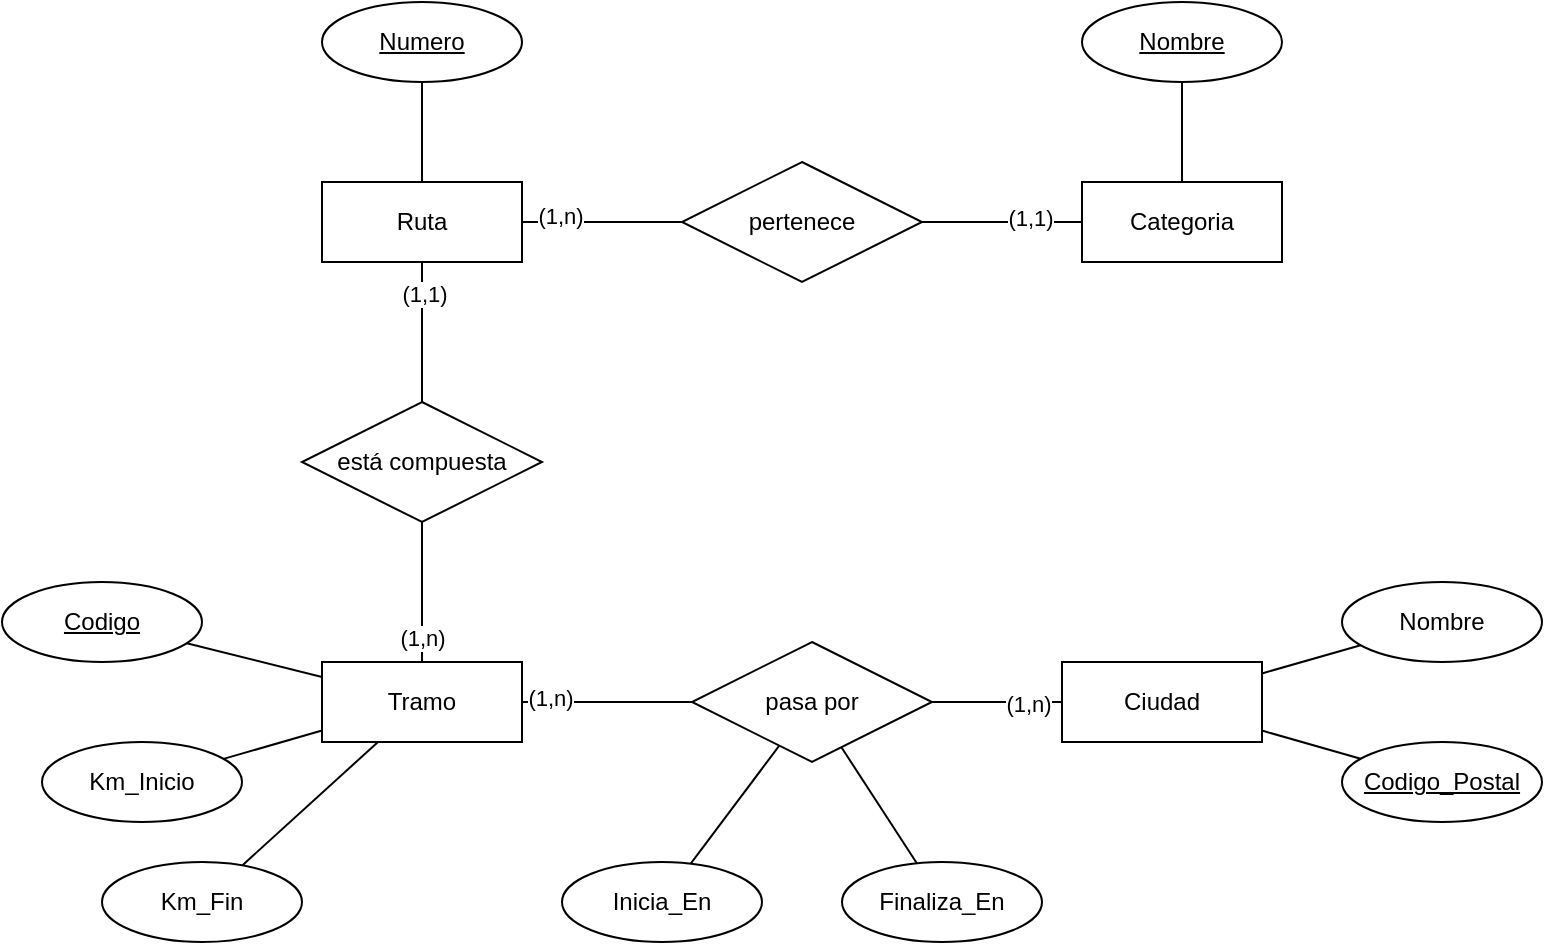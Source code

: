 <mxfile version="14.1.9" type="google" pages="4"><diagram id="KRh9ix2oE-brR3aQapt_" name="desafio1_rutas"><mxGraphModel dx="861" dy="363" grid="1" gridSize="10" guides="1" tooltips="1" connect="1" arrows="1" fold="1" page="1" pageScale="1" pageWidth="850" pageHeight="1100" math="0" shadow="0"><root><mxCell id="mIOTQyKkxy1SKR7YY1CX-0"/><mxCell id="mIOTQyKkxy1SKR7YY1CX-1" parent="mIOTQyKkxy1SKR7YY1CX-0"/><mxCell id="bLQ2KiCN85HQ4riom1eZ-0" value="Ruta" style="whiteSpace=wrap;html=1;align=center;" parent="mIOTQyKkxy1SKR7YY1CX-1" vertex="1"><mxGeometry x="200" y="130" width="100" height="40" as="geometry"/></mxCell><mxCell id="bLQ2KiCN85HQ4riom1eZ-1" value="Tramo" style="whiteSpace=wrap;html=1;align=center;" parent="mIOTQyKkxy1SKR7YY1CX-1" vertex="1"><mxGeometry x="200" y="370" width="100" height="40" as="geometry"/></mxCell><mxCell id="bLQ2KiCN85HQ4riom1eZ-2" value="Ciudad" style="whiteSpace=wrap;html=1;align=center;" parent="mIOTQyKkxy1SKR7YY1CX-1" vertex="1"><mxGeometry x="570" y="370" width="100" height="40" as="geometry"/></mxCell><mxCell id="bLQ2KiCN85HQ4riom1eZ-3" value="Categoria" style="whiteSpace=wrap;html=1;align=center;" parent="mIOTQyKkxy1SKR7YY1CX-1" vertex="1"><mxGeometry x="580" y="130" width="100" height="40" as="geometry"/></mxCell><mxCell id="bLQ2KiCN85HQ4riom1eZ-4" value="pertenece" style="shape=rhombus;perimeter=rhombusPerimeter;whiteSpace=wrap;html=1;align=center;" parent="mIOTQyKkxy1SKR7YY1CX-1" vertex="1"><mxGeometry x="380" y="120" width="120" height="60" as="geometry"/></mxCell><mxCell id="hOMYL2R_3XkFoevl2Ef6-0" value="" style="edgeStyle=none;rounded=0;orthogonalLoop=1;jettySize=auto;html=1;endArrow=none;endFill=0;" parent="mIOTQyKkxy1SKR7YY1CX-1" source="bLQ2KiCN85HQ4riom1eZ-5" target="bLQ2KiCN85HQ4riom1eZ-1" edge="1"><mxGeometry relative="1" as="geometry"/></mxCell><mxCell id="bLQ2KiCN85HQ4riom1eZ-5" value="pasa por" style="shape=rhombus;perimeter=rhombusPerimeter;whiteSpace=wrap;html=1;align=center;" parent="mIOTQyKkxy1SKR7YY1CX-1" vertex="1"><mxGeometry x="385" y="360" width="120" height="60" as="geometry"/></mxCell><mxCell id="bLQ2KiCN85HQ4riom1eZ-6" value="está compuesta" style="shape=rhombus;perimeter=rhombusPerimeter;whiteSpace=wrap;html=1;align=center;" parent="mIOTQyKkxy1SKR7YY1CX-1" vertex="1"><mxGeometry x="190" y="240" width="120" height="60" as="geometry"/></mxCell><mxCell id="bLQ2KiCN85HQ4riom1eZ-7" value="" style="endArrow=none;html=1;rounded=0;" parent="mIOTQyKkxy1SKR7YY1CX-1" source="bLQ2KiCN85HQ4riom1eZ-0" target="bLQ2KiCN85HQ4riom1eZ-4" edge="1"><mxGeometry relative="1" as="geometry"><mxPoint x="300" y="150" as="sourcePoint"/><mxPoint x="540" y="270" as="targetPoint"/></mxGeometry></mxCell><mxCell id="bLQ2KiCN85HQ4riom1eZ-8" value="(1,n)" style="edgeLabel;html=1;align=center;verticalAlign=middle;resizable=0;points=[];" parent="bLQ2KiCN85HQ4riom1eZ-7" vertex="1" connectable="0"><mxGeometry x="-0.543" y="3" relative="1" as="geometry"><mxPoint as="offset"/></mxGeometry></mxCell><mxCell id="bLQ2KiCN85HQ4riom1eZ-9" value="" style="endArrow=none;html=1;rounded=0;" parent="mIOTQyKkxy1SKR7YY1CX-1" source="bLQ2KiCN85HQ4riom1eZ-4" target="bLQ2KiCN85HQ4riom1eZ-3" edge="1"><mxGeometry relative="1" as="geometry"><mxPoint x="380" y="270" as="sourcePoint"/><mxPoint x="540" y="270" as="targetPoint"/></mxGeometry></mxCell><mxCell id="bLQ2KiCN85HQ4riom1eZ-10" value="(1,1)" style="edgeLabel;html=1;align=center;verticalAlign=middle;resizable=0;points=[];" parent="bLQ2KiCN85HQ4riom1eZ-9" vertex="1" connectable="0"><mxGeometry x="0.35" y="2" relative="1" as="geometry"><mxPoint as="offset"/></mxGeometry></mxCell><mxCell id="bLQ2KiCN85HQ4riom1eZ-11" value="" style="endArrow=none;html=1;rounded=0;" parent="mIOTQyKkxy1SKR7YY1CX-1" source="bLQ2KiCN85HQ4riom1eZ-6" target="bLQ2KiCN85HQ4riom1eZ-1" edge="1"><mxGeometry relative="1" as="geometry"><mxPoint x="250" y="260" as="sourcePoint"/><mxPoint x="380" y="390" as="targetPoint"/></mxGeometry></mxCell><mxCell id="bLQ2KiCN85HQ4riom1eZ-12" value="(1,n)" style="edgeLabel;html=1;align=center;verticalAlign=middle;resizable=0;points=[];" parent="bLQ2KiCN85HQ4riom1eZ-11" vertex="1" connectable="0"><mxGeometry x="0.658" relative="1" as="geometry"><mxPoint as="offset"/></mxGeometry></mxCell><mxCell id="bLQ2KiCN85HQ4riom1eZ-13" value="" style="endArrow=none;html=1;rounded=0;" parent="mIOTQyKkxy1SKR7YY1CX-1" source="bLQ2KiCN85HQ4riom1eZ-5" target="bLQ2KiCN85HQ4riom1eZ-2" edge="1"><mxGeometry relative="1" as="geometry"><mxPoint x="490" y="310" as="sourcePoint"/><mxPoint x="650" y="310" as="targetPoint"/></mxGeometry></mxCell><mxCell id="bLQ2KiCN85HQ4riom1eZ-14" value="(1,n)" style="edgeLabel;html=1;align=center;verticalAlign=middle;resizable=0;points=[];" parent="bLQ2KiCN85HQ4riom1eZ-13" vertex="1" connectable="0"><mxGeometry x="0.464" y="-1" relative="1" as="geometry"><mxPoint as="offset"/></mxGeometry></mxCell><mxCell id="bLQ2KiCN85HQ4riom1eZ-15" value="" style="endArrow=none;html=1;rounded=0;" parent="mIOTQyKkxy1SKR7YY1CX-1" source="bLQ2KiCN85HQ4riom1eZ-1" target="bLQ2KiCN85HQ4riom1eZ-5" edge="1"><mxGeometry relative="1" as="geometry"><mxPoint x="380" y="190" as="sourcePoint"/><mxPoint x="540" y="190" as="targetPoint"/></mxGeometry></mxCell><mxCell id="bLQ2KiCN85HQ4riom1eZ-16" value="(1,n)" style="edgeLabel;html=1;align=center;verticalAlign=middle;resizable=0;points=[];" parent="bLQ2KiCN85HQ4riom1eZ-15" vertex="1" connectable="0"><mxGeometry x="-0.67" y="2" relative="1" as="geometry"><mxPoint as="offset"/></mxGeometry></mxCell><mxCell id="bLQ2KiCN85HQ4riom1eZ-17" value="" style="endArrow=none;html=1;rounded=0;" parent="mIOTQyKkxy1SKR7YY1CX-1" source="bLQ2KiCN85HQ4riom1eZ-0" target="bLQ2KiCN85HQ4riom1eZ-6" edge="1"><mxGeometry relative="1" as="geometry"><mxPoint x="380" y="270" as="sourcePoint"/><mxPoint x="250" y="270" as="targetPoint"/></mxGeometry></mxCell><mxCell id="bLQ2KiCN85HQ4riom1eZ-18" value="(1,1)" style="edgeLabel;html=1;align=center;verticalAlign=middle;resizable=0;points=[];" parent="bLQ2KiCN85HQ4riom1eZ-17" vertex="1" connectable="0"><mxGeometry x="-0.536" y="1" relative="1" as="geometry"><mxPoint as="offset"/></mxGeometry></mxCell><mxCell id="bLQ2KiCN85HQ4riom1eZ-19" value="Numero" style="ellipse;whiteSpace=wrap;html=1;align=center;fontStyle=4" parent="mIOTQyKkxy1SKR7YY1CX-1" vertex="1"><mxGeometry x="200" y="40" width="100" height="40" as="geometry"/></mxCell><mxCell id="bLQ2KiCN85HQ4riom1eZ-20" value="Nombre" style="ellipse;whiteSpace=wrap;html=1;align=center;fontStyle=4" parent="mIOTQyKkxy1SKR7YY1CX-1" vertex="1"><mxGeometry x="580" y="40" width="100" height="40" as="geometry"/></mxCell><mxCell id="bLQ2KiCN85HQ4riom1eZ-21" value="" style="endArrow=none;html=1;rounded=0;" parent="mIOTQyKkxy1SKR7YY1CX-1" source="bLQ2KiCN85HQ4riom1eZ-2" target="bLQ2KiCN85HQ4riom1eZ-22" edge="1"><mxGeometry relative="1" as="geometry"><mxPoint x="380" y="190" as="sourcePoint"/><mxPoint x="540" y="190" as="targetPoint"/></mxGeometry></mxCell><mxCell id="bLQ2KiCN85HQ4riom1eZ-22" value="Nombre" style="ellipse;whiteSpace=wrap;html=1;align=center;" parent="mIOTQyKkxy1SKR7YY1CX-1" vertex="1"><mxGeometry x="710" y="330" width="100" height="40" as="geometry"/></mxCell><mxCell id="bLQ2KiCN85HQ4riom1eZ-23" value="Codigo_Postal" style="ellipse;whiteSpace=wrap;html=1;align=center;fontStyle=4" parent="mIOTQyKkxy1SKR7YY1CX-1" vertex="1"><mxGeometry x="710" y="410" width="100" height="40" as="geometry"/></mxCell><mxCell id="bLQ2KiCN85HQ4riom1eZ-24" value="Km_Fin" style="ellipse;whiteSpace=wrap;html=1;align=center;" parent="mIOTQyKkxy1SKR7YY1CX-1" vertex="1"><mxGeometry x="90" y="470" width="100" height="40" as="geometry"/></mxCell><mxCell id="bLQ2KiCN85HQ4riom1eZ-25" value="Inicia_En" style="ellipse;whiteSpace=wrap;html=1;align=center;" parent="mIOTQyKkxy1SKR7YY1CX-1" vertex="1"><mxGeometry x="320" y="470" width="100" height="40" as="geometry"/></mxCell><mxCell id="bLQ2KiCN85HQ4riom1eZ-26" value="Finaliza_En" style="ellipse;whiteSpace=wrap;html=1;align=center;" parent="mIOTQyKkxy1SKR7YY1CX-1" vertex="1"><mxGeometry x="460" y="470" width="100" height="40" as="geometry"/></mxCell><mxCell id="bLQ2KiCN85HQ4riom1eZ-27" value="" style="endArrow=none;html=1;rounded=0;" parent="mIOTQyKkxy1SKR7YY1CX-1" source="bLQ2KiCN85HQ4riom1eZ-2" target="bLQ2KiCN85HQ4riom1eZ-23" edge="1"><mxGeometry relative="1" as="geometry"><mxPoint x="380" y="270" as="sourcePoint"/><mxPoint x="540" y="270" as="targetPoint"/></mxGeometry></mxCell><mxCell id="bLQ2KiCN85HQ4riom1eZ-28" value="Km_Inicio" style="ellipse;whiteSpace=wrap;html=1;align=center;" parent="mIOTQyKkxy1SKR7YY1CX-1" vertex="1"><mxGeometry x="60" y="410" width="100" height="40" as="geometry"/></mxCell><mxCell id="bLQ2KiCN85HQ4riom1eZ-29" value="Codigo" style="ellipse;whiteSpace=wrap;html=1;align=center;fontStyle=4;" parent="mIOTQyKkxy1SKR7YY1CX-1" vertex="1"><mxGeometry x="40" y="330" width="100" height="40" as="geometry"/></mxCell><mxCell id="bLQ2KiCN85HQ4riom1eZ-30" value="" style="endArrow=none;html=1;rounded=0;" parent="mIOTQyKkxy1SKR7YY1CX-1" source="bLQ2KiCN85HQ4riom1eZ-20" target="bLQ2KiCN85HQ4riom1eZ-3" edge="1"><mxGeometry relative="1" as="geometry"><mxPoint x="430" y="240" as="sourcePoint"/><mxPoint x="590" y="240" as="targetPoint"/></mxGeometry></mxCell><mxCell id="bLQ2KiCN85HQ4riom1eZ-31" value="" style="endArrow=none;html=1;rounded=0;" parent="mIOTQyKkxy1SKR7YY1CX-1" source="bLQ2KiCN85HQ4riom1eZ-29" target="bLQ2KiCN85HQ4riom1eZ-1" edge="1"><mxGeometry relative="1" as="geometry"><mxPoint x="160" y="360" as="sourcePoint"/><mxPoint x="320" y="360" as="targetPoint"/></mxGeometry></mxCell><mxCell id="bLQ2KiCN85HQ4riom1eZ-32" value="" style="endArrow=none;html=1;rounded=0;" parent="mIOTQyKkxy1SKR7YY1CX-1" source="bLQ2KiCN85HQ4riom1eZ-5" target="bLQ2KiCN85HQ4riom1eZ-26" edge="1"><mxGeometry relative="1" as="geometry"><mxPoint x="450" y="200" as="sourcePoint"/><mxPoint x="610" y="200" as="targetPoint"/></mxGeometry></mxCell><mxCell id="bLQ2KiCN85HQ4riom1eZ-33" value="" style="endArrow=none;html=1;rounded=0;" parent="mIOTQyKkxy1SKR7YY1CX-1" source="bLQ2KiCN85HQ4riom1eZ-25" target="bLQ2KiCN85HQ4riom1eZ-5" edge="1"><mxGeometry relative="1" as="geometry"><mxPoint x="400" y="230" as="sourcePoint"/><mxPoint x="420" y="400" as="targetPoint"/></mxGeometry></mxCell><mxCell id="bLQ2KiCN85HQ4riom1eZ-34" value="" style="endArrow=none;html=1;rounded=0;" parent="mIOTQyKkxy1SKR7YY1CX-1" source="bLQ2KiCN85HQ4riom1eZ-28" target="bLQ2KiCN85HQ4riom1eZ-1" edge="1"><mxGeometry relative="1" as="geometry"><mxPoint x="310" y="280" as="sourcePoint"/><mxPoint x="210" y="410" as="targetPoint"/></mxGeometry></mxCell><mxCell id="bLQ2KiCN85HQ4riom1eZ-35" value="" style="endArrow=none;html=1;rounded=0;" parent="mIOTQyKkxy1SKR7YY1CX-1" source="bLQ2KiCN85HQ4riom1eZ-24" target="bLQ2KiCN85HQ4riom1eZ-1" edge="1"><mxGeometry relative="1" as="geometry"><mxPoint x="380" y="250" as="sourcePoint"/><mxPoint x="540" y="250" as="targetPoint"/></mxGeometry></mxCell><mxCell id="bLQ2KiCN85HQ4riom1eZ-36" value="" style="endArrow=none;html=1;rounded=0;" parent="mIOTQyKkxy1SKR7YY1CX-1" source="bLQ2KiCN85HQ4riom1eZ-19" target="bLQ2KiCN85HQ4riom1eZ-0" edge="1"><mxGeometry relative="1" as="geometry"><mxPoint x="260" y="50" as="sourcePoint"/><mxPoint x="560" y="350" as="targetPoint"/></mxGeometry></mxCell></root></mxGraphModel></diagram><diagram id="gffYi56czCcbe6upoLqR" name="desafio2_onu"><mxGraphModel dx="1013" dy="427" grid="1" gridSize="10" guides="1" tooltips="1" connect="1" arrows="1" fold="1" page="0" pageScale="1" pageWidth="850" pageHeight="1100" math="0" shadow="0"><root><mxCell id="9OLWupdhqQjf_XtDYZwt-0"/><mxCell id="9OLWupdhqQjf_XtDYZwt-1" parent="9OLWupdhqQjf_XtDYZwt-0"/><mxCell id="9OLWupdhqQjf_XtDYZwt-2" style="rounded=0;orthogonalLoop=1;jettySize=auto;html=1;endArrow=none;endFill=0;" parent="9OLWupdhqQjf_XtDYZwt-1" source="9OLWupdhqQjf_XtDYZwt-4" target="9OLWupdhqQjf_XtDYZwt-11" edge="1"><mxGeometry relative="1" as="geometry"/></mxCell><mxCell id="9OLWupdhqQjf_XtDYZwt-3" value="(1,n)" style="edgeLabel;html=1;align=center;verticalAlign=middle;resizable=0;points=[];" parent="9OLWupdhqQjf_XtDYZwt-2" vertex="1" connectable="0"><mxGeometry x="-0.477" y="1" relative="1" as="geometry"><mxPoint y="-1" as="offset"/></mxGeometry></mxCell><mxCell id="9OLWupdhqQjf_XtDYZwt-4" value="Pais" style="whiteSpace=wrap;html=1;align=center;" parent="9OLWupdhqQjf_XtDYZwt-1" vertex="1"><mxGeometry x="230" y="450" width="100" height="40" as="geometry"/></mxCell><mxCell id="9OLWupdhqQjf_XtDYZwt-5" style="edgeStyle=none;rounded=0;orthogonalLoop=1;jettySize=auto;html=1;endArrow=none;endFill=0;" parent="9OLWupdhqQjf_XtDYZwt-1" source="9OLWupdhqQjf_XtDYZwt-7" target="9OLWupdhqQjf_XtDYZwt-14" edge="1"><mxGeometry relative="1" as="geometry"/></mxCell><mxCell id="9OLWupdhqQjf_XtDYZwt-6" value="(1,1)" style="edgeLabel;html=1;align=center;verticalAlign=middle;resizable=0;points=[];" parent="9OLWupdhqQjf_XtDYZwt-5" vertex="1" connectable="0"><mxGeometry x="-0.802" y="-1" relative="1" as="geometry"><mxPoint y="-1" as="offset"/></mxGeometry></mxCell><mxCell id="9OLWupdhqQjf_XtDYZwt-7" value="Equipo" style="whiteSpace=wrap;html=1;align=center;" parent="9OLWupdhqQjf_XtDYZwt-1" vertex="1"><mxGeometry x="590" y="450" width="100" height="40" as="geometry"/></mxCell><mxCell id="9OLWupdhqQjf_XtDYZwt-8" value="Problema" style="whiteSpace=wrap;html=1;align=center;" parent="9OLWupdhqQjf_XtDYZwt-1" vertex="1"><mxGeometry x="420" y="230" width="100" height="40" as="geometry"/></mxCell><mxCell id="9OLWupdhqQjf_XtDYZwt-9" style="edgeStyle=none;rounded=0;orthogonalLoop=1;jettySize=auto;html=1;endArrow=none;endFill=0;" parent="9OLWupdhqQjf_XtDYZwt-1" source="9OLWupdhqQjf_XtDYZwt-11" target="9OLWupdhqQjf_XtDYZwt-8" edge="1"><mxGeometry relative="1" as="geometry"/></mxCell><mxCell id="9OLWupdhqQjf_XtDYZwt-10" value="(1,n)" style="edgeLabel;html=1;align=center;verticalAlign=middle;resizable=0;points=[];" parent="9OLWupdhqQjf_XtDYZwt-9" vertex="1" connectable="0"><mxGeometry x="0.748" y="-1" relative="1" as="geometry"><mxPoint as="offset"/></mxGeometry></mxCell><mxCell id="9OLWupdhqQjf_XtDYZwt-11" value="Identificado" style="shape=rhombus;perimeter=rhombusPerimeter;whiteSpace=wrap;html=1;align=center;" parent="9OLWupdhqQjf_XtDYZwt-1" vertex="1"><mxGeometry x="320" y="330" width="120" height="60" as="geometry"/></mxCell><mxCell id="9OLWupdhqQjf_XtDYZwt-12" style="edgeStyle=none;rounded=0;orthogonalLoop=1;jettySize=auto;html=1;endArrow=none;endFill=0;" parent="9OLWupdhqQjf_XtDYZwt-1" source="9OLWupdhqQjf_XtDYZwt-14" target="9OLWupdhqQjf_XtDYZwt-8" edge="1"><mxGeometry relative="1" as="geometry"><mxPoint x="450" y="450.0" as="targetPoint"/></mxGeometry></mxCell><mxCell id="9OLWupdhqQjf_XtDYZwt-13" value="(1,n)" style="edgeLabel;html=1;align=center;verticalAlign=middle;resizable=0;points=[];" parent="9OLWupdhqQjf_XtDYZwt-12" vertex="1" connectable="0"><mxGeometry x="0.53" y="3" relative="1" as="geometry"><mxPoint as="offset"/></mxGeometry></mxCell><mxCell id="9OLWupdhqQjf_XtDYZwt-14" value="Investigado" style="shape=rhombus;perimeter=rhombusPerimeter;whiteSpace=wrap;html=1;align=center;" parent="9OLWupdhqQjf_XtDYZwt-1" vertex="1"><mxGeometry x="510" y="330" width="120" height="60" as="geometry"/></mxCell><mxCell id="9OLWupdhqQjf_XtDYZwt-20" style="edgeStyle=none;rounded=0;orthogonalLoop=1;jettySize=auto;html=1;endArrow=none;endFill=0;" parent="9OLWupdhqQjf_XtDYZwt-1" source="9OLWupdhqQjf_XtDYZwt-21" target="9OLWupdhqQjf_XtDYZwt-8" edge="1"><mxGeometry relative="1" as="geometry"/></mxCell><mxCell id="9OLWupdhqQjf_XtDYZwt-21" value="Nombre" style="ellipse;whiteSpace=wrap;html=1;align=center;" parent="9OLWupdhqQjf_XtDYZwt-1" vertex="1"><mxGeometry x="420" y="140" width="100" height="40" as="geometry"/></mxCell><mxCell id="9OLWupdhqQjf_XtDYZwt-22" style="edgeStyle=none;rounded=0;orthogonalLoop=1;jettySize=auto;html=1;endArrow=none;endFill=0;" parent="9OLWupdhqQjf_XtDYZwt-1" source="9OLWupdhqQjf_XtDYZwt-23" target="9OLWupdhqQjf_XtDYZwt-8" edge="1"><mxGeometry relative="1" as="geometry"/></mxCell><mxCell id="9OLWupdhqQjf_XtDYZwt-23" value="Prioridad" style="ellipse;whiteSpace=wrap;html=1;align=center;" parent="9OLWupdhqQjf_XtDYZwt-1" vertex="1"><mxGeometry x="590" y="170" width="100" height="40" as="geometry"/></mxCell><mxCell id="9OLWupdhqQjf_XtDYZwt-24" style="edgeStyle=none;rounded=0;orthogonalLoop=1;jettySize=auto;html=1;endArrow=none;endFill=0;" parent="9OLWupdhqQjf_XtDYZwt-1" source="9OLWupdhqQjf_XtDYZwt-25" target="9OLWupdhqQjf_XtDYZwt-8" edge="1"><mxGeometry relative="1" as="geometry"/></mxCell><mxCell id="9OLWupdhqQjf_XtDYZwt-25" value="Codigo_problema" style="ellipse;whiteSpace=wrap;html=1;align=center;fontStyle=4;" parent="9OLWupdhqQjf_XtDYZwt-1" vertex="1"><mxGeometry x="260" y="160" width="100" height="40" as="geometry"/></mxCell><mxCell id="9OLWupdhqQjf_XtDYZwt-32" style="edgeStyle=none;rounded=0;orthogonalLoop=1;jettySize=auto;html=1;endArrow=none;endFill=0;" parent="9OLWupdhqQjf_XtDYZwt-1" source="9OLWupdhqQjf_XtDYZwt-33" target="9OLWupdhqQjf_XtDYZwt-4" edge="1"><mxGeometry relative="1" as="geometry"/></mxCell><mxCell id="9OLWupdhqQjf_XtDYZwt-33" value="Nombre" style="ellipse;whiteSpace=wrap;html=1;align=center;" parent="9OLWupdhqQjf_XtDYZwt-1" vertex="1"><mxGeometry x="60" y="410" width="100" height="40" as="geometry"/></mxCell><mxCell id="9OLWupdhqQjf_XtDYZwt-34" style="edgeStyle=none;rounded=0;orthogonalLoop=1;jettySize=auto;html=1;endArrow=none;endFill=0;" parent="9OLWupdhqQjf_XtDYZwt-1" source="9OLWupdhqQjf_XtDYZwt-35" target="9OLWupdhqQjf_XtDYZwt-4" edge="1"><mxGeometry relative="1" as="geometry"/></mxCell><mxCell id="9OLWupdhqQjf_XtDYZwt-35" value="Cofigo_pais" style="ellipse;whiteSpace=wrap;html=1;align=center;fontStyle=4;" parent="9OLWupdhqQjf_XtDYZwt-1" vertex="1"><mxGeometry x="70" y="350" width="100" height="40" as="geometry"/></mxCell><mxCell id="9OLWupdhqQjf_XtDYZwt-36" style="edgeStyle=none;rounded=0;orthogonalLoop=1;jettySize=auto;html=1;endArrow=none;endFill=0;" parent="9OLWupdhqQjf_XtDYZwt-1" source="9OLWupdhqQjf_XtDYZwt-37" target="9OLWupdhqQjf_XtDYZwt-4" edge="1"><mxGeometry relative="1" as="geometry"/></mxCell><mxCell id="9OLWupdhqQjf_XtDYZwt-37" value="Cantidad_habitantes" style="ellipse;whiteSpace=wrap;html=1;align=center;" parent="9OLWupdhqQjf_XtDYZwt-1" vertex="1"><mxGeometry x="60" y="470" width="100" height="40" as="geometry"/></mxCell><mxCell id="9OLWupdhqQjf_XtDYZwt-38" style="edgeStyle=none;rounded=0;orthogonalLoop=1;jettySize=auto;html=1;endArrow=none;endFill=0;" parent="9OLWupdhqQjf_XtDYZwt-1" source="9OLWupdhqQjf_XtDYZwt-39" target="9OLWupdhqQjf_XtDYZwt-4" edge="1"><mxGeometry relative="1" as="geometry"><mxPoint x="240" y="560" as="targetPoint"/></mxGeometry></mxCell><mxCell id="9OLWupdhqQjf_XtDYZwt-39" value="Continente" style="ellipse;whiteSpace=wrap;html=1;align=center;" parent="9OLWupdhqQjf_XtDYZwt-1" vertex="1"><mxGeometry x="80" y="530" width="100" height="40" as="geometry"/></mxCell><mxCell id="9OLWupdhqQjf_XtDYZwt-40" style="edgeStyle=none;rounded=0;orthogonalLoop=1;jettySize=auto;html=1;endArrow=none;endFill=0;" parent="9OLWupdhqQjf_XtDYZwt-1" source="9OLWupdhqQjf_XtDYZwt-41" target="9OLWupdhqQjf_XtDYZwt-7" edge="1"><mxGeometry relative="1" as="geometry"/></mxCell><mxCell id="9OLWupdhqQjf_XtDYZwt-41" value="Id_equipo" style="ellipse;whiteSpace=wrap;html=1;align=center;fontStyle=4;" parent="9OLWupdhqQjf_XtDYZwt-1" vertex="1"><mxGeometry x="730" y="380" width="100" height="40" as="geometry"/></mxCell><mxCell id="9OLWupdhqQjf_XtDYZwt-42" style="edgeStyle=none;rounded=0;orthogonalLoop=1;jettySize=auto;html=1;endArrow=none;endFill=0;" parent="9OLWupdhqQjf_XtDYZwt-1" source="9OLWupdhqQjf_XtDYZwt-43" target="9OLWupdhqQjf_XtDYZwt-7" edge="1"><mxGeometry relative="1" as="geometry"/></mxCell><mxCell id="9OLWupdhqQjf_XtDYZwt-43" value="Denominacion" style="ellipse;whiteSpace=wrap;html=1;align=center;" parent="9OLWupdhqQjf_XtDYZwt-1" vertex="1"><mxGeometry x="740" y="440" width="100" height="40" as="geometry"/></mxCell><mxCell id="9OLWupdhqQjf_XtDYZwt-44" style="edgeStyle=none;rounded=0;orthogonalLoop=1;jettySize=auto;html=1;endArrow=none;endFill=0;" parent="9OLWupdhqQjf_XtDYZwt-1" source="9OLWupdhqQjf_XtDYZwt-45" target="9OLWupdhqQjf_XtDYZwt-7" edge="1"><mxGeometry relative="1" as="geometry"/></mxCell><mxCell id="9OLWupdhqQjf_XtDYZwt-45" value="Universidad" style="ellipse;whiteSpace=wrap;html=1;align=center;" parent="9OLWupdhqQjf_XtDYZwt-1" vertex="1"><mxGeometry x="730" y="500" width="100" height="40" as="geometry"/></mxCell></root></mxGraphModel></diagram><diagram id="R2lEEEUBdFMjLlhIrx00" name="desafio3_laboratorios"><mxGraphModel dx="1261" dy="763" grid="1" gridSize="10" guides="1" tooltips="1" connect="1" arrows="1" fold="1" page="0" pageScale="1" pageWidth="850" pageHeight="1100" math="0" shadow="0" extFonts="Permanent Marker^https://fonts.googleapis.com/css?family=Permanent+Marker"><root><mxCell id="0"/><mxCell id="1" parent="0"/><mxCell id="SXDCbhcJvIFCREPkC8XU-47" style="edgeStyle=none;rounded=0;orthogonalLoop=1;jettySize=auto;html=1;endArrow=none;endFill=0;" parent="1" source="SXDCbhcJvIFCREPkC8XU-4" target="SXDCbhcJvIFCREPkC8XU-11" edge="1"><mxGeometry relative="1" as="geometry"/></mxCell><mxCell id="SXDCbhcJvIFCREPkC8XU-48" style="edgeStyle=none;rounded=0;orthogonalLoop=1;jettySize=auto;html=1;endArrow=none;endFill=0;" parent="1" source="SXDCbhcJvIFCREPkC8XU-4" target="SXDCbhcJvIFCREPkC8XU-12" edge="1"><mxGeometry relative="1" as="geometry"/></mxCell><mxCell id="SXDCbhcJvIFCREPkC8XU-49" style="edgeStyle=none;rounded=0;orthogonalLoop=1;jettySize=auto;html=1;endArrow=none;endFill=0;" parent="1" source="SXDCbhcJvIFCREPkC8XU-4" target="SXDCbhcJvIFCREPkC8XU-13" edge="1"><mxGeometry relative="1" as="geometry"/></mxCell><mxCell id="SXDCbhcJvIFCREPkC8XU-4" value="Modelo_laboratorio" style="whiteSpace=wrap;html=1;align=center;" parent="1" vertex="1"><mxGeometry x="270" y="50" width="100" height="40" as="geometry"/></mxCell><mxCell id="SXDCbhcJvIFCREPkC8XU-26" style="edgeStyle=none;rounded=0;orthogonalLoop=1;jettySize=auto;html=1;endArrow=none;endFill=0;" parent="1" source="SXDCbhcJvIFCREPkC8XU-5" target="SXDCbhcJvIFCREPkC8XU-15" edge="1"><mxGeometry relative="1" as="geometry"/></mxCell><mxCell id="SXDCbhcJvIFCREPkC8XU-28" style="edgeStyle=none;rounded=0;orthogonalLoop=1;jettySize=auto;html=1;endArrow=none;endFill=0;" parent="1" source="SXDCbhcJvIFCREPkC8XU-5" target="SXDCbhcJvIFCREPkC8XU-16" edge="1"><mxGeometry relative="1" as="geometry"/></mxCell><mxCell id="SXDCbhcJvIFCREPkC8XU-29" style="edgeStyle=none;rounded=0;orthogonalLoop=1;jettySize=auto;html=1;endArrow=none;endFill=0;" parent="1" source="SXDCbhcJvIFCREPkC8XU-5" target="SXDCbhcJvIFCREPkC8XU-17" edge="1"><mxGeometry relative="1" as="geometry"/></mxCell><mxCell id="SXDCbhcJvIFCREPkC8XU-5" value="Grupo_instalacion" style="whiteSpace=wrap;html=1;align=center;" parent="1" vertex="1"><mxGeometry x="130" y="270" width="100" height="40" as="geometry"/></mxCell><mxCell id="SXDCbhcJvIFCREPkC8XU-34" style="edgeStyle=none;rounded=0;orthogonalLoop=1;jettySize=auto;html=1;endArrow=none;endFill=0;" parent="1" source="SXDCbhcJvIFCREPkC8XU-6" target="SXDCbhcJvIFCREPkC8XU-30" edge="1"><mxGeometry relative="1" as="geometry"/></mxCell><mxCell id="SXDCbhcJvIFCREPkC8XU-35" style="edgeStyle=none;rounded=0;orthogonalLoop=1;jettySize=auto;html=1;endArrow=none;endFill=0;" parent="1" source="SXDCbhcJvIFCREPkC8XU-6" target="SXDCbhcJvIFCREPkC8XU-31" edge="1"><mxGeometry relative="1" as="geometry"/></mxCell><mxCell id="SXDCbhcJvIFCREPkC8XU-51" style="edgeStyle=none;rounded=0;orthogonalLoop=1;jettySize=auto;html=1;endArrow=none;endFill=0;" parent="1" source="SXDCbhcJvIFCREPkC8XU-6" target="SXDCbhcJvIFCREPkC8XU-32" edge="1"><mxGeometry relative="1" as="geometry"/></mxCell><mxCell id="SXDCbhcJvIFCREPkC8XU-61" style="edgeStyle=none;rounded=0;orthogonalLoop=1;jettySize=auto;html=1;endArrow=none;endFill=0;" parent="1" source="SXDCbhcJvIFCREPkC8XU-6" target="SXDCbhcJvIFCREPkC8XU-7" edge="1"><mxGeometry relative="1" as="geometry"/></mxCell><mxCell id="SXDCbhcJvIFCREPkC8XU-62" value="(0,n)" style="edgeLabel;html=1;align=center;verticalAlign=middle;resizable=0;points=[];" parent="SXDCbhcJvIFCREPkC8XU-61" vertex="1" connectable="0"><mxGeometry x="-0.341" y="3" relative="1" as="geometry"><mxPoint as="offset"/></mxGeometry></mxCell><mxCell id="SXDCbhcJvIFCREPkC8XU-6" value="Pais" style="whiteSpace=wrap;html=1;align=center;" parent="1" vertex="1"><mxGeometry x="420" y="270" width="100" height="40" as="geometry"/></mxCell><mxCell id="SXDCbhcJvIFCREPkC8XU-9" style="rounded=0;orthogonalLoop=1;jettySize=auto;html=1;endArrow=none;endFill=0;" parent="1" source="SXDCbhcJvIFCREPkC8XU-7" target="SXDCbhcJvIFCREPkC8XU-4" edge="1"><mxGeometry relative="1" as="geometry"/></mxCell><mxCell id="SXDCbhcJvIFCREPkC8XU-58" value="(0,n)" style="edgeLabel;html=1;align=center;verticalAlign=middle;resizable=0;points=[];" parent="SXDCbhcJvIFCREPkC8XU-9" vertex="1" connectable="0"><mxGeometry x="0.624" y="1" relative="1" as="geometry"><mxPoint y="-1" as="offset"/></mxGeometry></mxCell><mxCell id="SXDCbhcJvIFCREPkC8XU-10" style="edgeStyle=none;rounded=0;orthogonalLoop=1;jettySize=auto;html=1;endArrow=none;endFill=0;" parent="1" source="SXDCbhcJvIFCREPkC8XU-7" target="SXDCbhcJvIFCREPkC8XU-5" edge="1"><mxGeometry relative="1" as="geometry"/></mxCell><mxCell id="SXDCbhcJvIFCREPkC8XU-57" value="(1,n)" style="edgeLabel;html=1;align=center;verticalAlign=middle;resizable=0;points=[];" parent="SXDCbhcJvIFCREPkC8XU-10" vertex="1" connectable="0"><mxGeometry x="0.398" y="-1" relative="1" as="geometry"><mxPoint y="-1" as="offset"/></mxGeometry></mxCell><mxCell id="SXDCbhcJvIFCREPkC8XU-54" style="edgeStyle=none;rounded=0;orthogonalLoop=1;jettySize=auto;html=1;endArrow=none;endFill=0;" parent="1" source="SXDCbhcJvIFCREPkC8XU-7" target="SXDCbhcJvIFCREPkC8XU-14" edge="1"><mxGeometry relative="1" as="geometry"/></mxCell><mxCell id="SXDCbhcJvIFCREPkC8XU-55" style="edgeStyle=none;rounded=0;orthogonalLoop=1;jettySize=auto;html=1;endArrow=none;endFill=0;" parent="1" source="SXDCbhcJvIFCREPkC8XU-7" target="SXDCbhcJvIFCREPkC8XU-52" edge="1"><mxGeometry relative="1" as="geometry"/></mxCell><mxCell id="SXDCbhcJvIFCREPkC8XU-7" value="Instalado" style="shape=rhombus;perimeter=rhombusPerimeter;whiteSpace=wrap;html=1;align=center;" parent="1" vertex="1"><mxGeometry x="260" y="150" width="120" height="60" as="geometry"/></mxCell><mxCell id="SXDCbhcJvIFCREPkC8XU-11" value="Tiempo_instalacion" style="ellipse;whiteSpace=wrap;html=1;align=center;fontFamily=Helvetica;fontSize=12;fontColor=#000000;strokeColor=#000000;fillColor=#ffffff;" parent="1" vertex="1"><mxGeometry x="110" y="-20" width="100" height="40" as="geometry"/></mxCell><mxCell id="SXDCbhcJvIFCREPkC8XU-12" value="Codigo" style="ellipse;whiteSpace=wrap;html=1;align=center;fontStyle=4;fontFamily=Helvetica;fontSize=12;fontColor=#000000;strokeColor=#000000;fillColor=#ffffff;" parent="1" vertex="1"><mxGeometry x="270" y="-60" width="100" height="40" as="geometry"/></mxCell><mxCell id="SXDCbhcJvIFCREPkC8XU-13" value="Caracteristicas" style="ellipse;whiteSpace=wrap;html=1;align=center;" parent="1" vertex="1"><mxGeometry x="440" y="-20" width="100" height="40" as="geometry"/></mxCell><mxCell id="SXDCbhcJvIFCREPkC8XU-14" value="Fecha" style="ellipse;whiteSpace=wrap;html=1;align=center;" parent="1" vertex="1"><mxGeometry x="140" y="120" width="100" height="40" as="geometry"/></mxCell><mxCell id="SXDCbhcJvIFCREPkC8XU-56" style="edgeStyle=none;rounded=0;orthogonalLoop=1;jettySize=auto;html=1;exitX=0.5;exitY=1;exitDx=0;exitDy=0;endArrow=none;endFill=0;" parent="1" source="SXDCbhcJvIFCREPkC8XU-15" edge="1"><mxGeometry relative="1" as="geometry"><mxPoint y="310" as="targetPoint"/></mxGeometry></mxCell><mxCell id="SXDCbhcJvIFCREPkC8XU-15" value="Codigo" style="ellipse;whiteSpace=wrap;html=1;align=center;fontStyle=4;" parent="1" vertex="1"><mxGeometry x="-60" y="280" width="100" height="40" as="geometry"/></mxCell><mxCell id="SXDCbhcJvIFCREPkC8XU-16" value="Cantidad_personas" style="ellipse;whiteSpace=wrap;html=1;align=center;" parent="1" vertex="1"><mxGeometry x="-20" y="350" width="100" height="40" as="geometry"/></mxCell><mxCell id="SXDCbhcJvIFCREPkC8XU-17" value="Telefono" style="ellipse;shape=doubleEllipse;margin=3;whiteSpace=wrap;html=1;align=center;fontFamily=Helvetica;fontSize=12;fontColor=#000000;strokeColor=#000000;fillColor=#ffffff;" parent="1" vertex="1"><mxGeometry x="90" y="390" width="100" height="40" as="geometry"/></mxCell><mxCell id="SXDCbhcJvIFCREPkC8XU-30" value="Codigo" style="ellipse;whiteSpace=wrap;html=1;align=center;fontStyle=4;" parent="1" vertex="1"><mxGeometry x="590" y="230" width="100" height="40" as="geometry"/></mxCell><mxCell id="SXDCbhcJvIFCREPkC8XU-31" value="Fecha_deseada" style="ellipse;shape=doubleEllipse;margin=3;whiteSpace=wrap;html=1;align=center;fontFamily=Helvetica;fontSize=12;fontColor=#000000;strokeColor=#000000;fillColor=#ffffff;" parent="1" vertex="1"><mxGeometry x="480" y="380" width="100" height="40" as="geometry"/></mxCell><mxCell id="SXDCbhcJvIFCREPkC8XU-32" value="Nombre" style="ellipse;whiteSpace=wrap;html=1;align=center;" parent="1" vertex="1"><mxGeometry x="600" y="320" width="100" height="40" as="geometry"/></mxCell><mxCell id="SXDCbhcJvIFCREPkC8XU-52" value="Cantidad" style="ellipse;whiteSpace=wrap;html=1;align=center;dashed=1;fontFamily=Helvetica;fontSize=12;fontColor=#000000;strokeColor=#000000;fillColor=#ffffff;" parent="1" vertex="1"><mxGeometry x="390" y="120" width="100" height="40" as="geometry"/></mxCell></root></mxGraphModel></diagram><diagram id="gyRinqdGX8oRAfEgI8gX" name="desafio4_hospital"><mxGraphModel dx="1261" dy="363" grid="1" gridSize="10" guides="1" tooltips="1" connect="1" arrows="1" fold="1" page="0" pageScale="1" pageWidth="850" pageHeight="1100" math="0" shadow="0"><root><mxCell id="o0fURKnz1DqZ_Zkqv0F7-0"/><mxCell id="o0fURKnz1DqZ_Zkqv0F7-1" parent="o0fURKnz1DqZ_Zkqv0F7-0"/><mxCell id="o0fURKnz1DqZ_Zkqv0F7-15" style="edgeStyle=none;rounded=0;orthogonalLoop=1;jettySize=auto;html=1;entryX=0.5;entryY=0;entryDx=0;entryDy=0;endArrow=none;endFill=0;" parent="o0fURKnz1DqZ_Zkqv0F7-1" source="o0fURKnz1DqZ_Zkqv0F7-2" target="o0fURKnz1DqZ_Zkqv0F7-9" edge="1"><mxGeometry relative="1" as="geometry"/></mxCell><mxCell id="o0fURKnz1DqZ_Zkqv0F7-36" value="(1,1)" style="edgeLabel;html=1;align=center;verticalAlign=middle;resizable=0;points=[];" parent="o0fURKnz1DqZ_Zkqv0F7-15" vertex="1" connectable="0"><mxGeometry x="-0.587" y="-2" relative="1" as="geometry"><mxPoint as="offset"/></mxGeometry></mxCell><mxCell id="o0fURKnz1DqZ_Zkqv0F7-20" style="edgeStyle=none;rounded=0;orthogonalLoop=1;jettySize=auto;html=1;endArrow=none;endFill=0;" parent="o0fURKnz1DqZ_Zkqv0F7-1" source="o0fURKnz1DqZ_Zkqv0F7-2" target="o0fURKnz1DqZ_Zkqv0F7-10" edge="1"><mxGeometry relative="1" as="geometry"/></mxCell><mxCell id="o0fURKnz1DqZ_Zkqv0F7-38" value="(1,n)" style="edgeLabel;html=1;align=center;verticalAlign=middle;resizable=0;points=[];" parent="o0fURKnz1DqZ_Zkqv0F7-20" vertex="1" connectable="0"><mxGeometry x="-0.509" y="6" relative="1" as="geometry"><mxPoint as="offset"/></mxGeometry></mxCell><mxCell id="o0fURKnz1DqZ_Zkqv0F7-22" style="edgeStyle=none;rounded=0;orthogonalLoop=1;jettySize=auto;html=1;endArrow=none;endFill=0;" parent="o0fURKnz1DqZ_Zkqv0F7-1" source="o0fURKnz1DqZ_Zkqv0F7-2" target="o0fURKnz1DqZ_Zkqv0F7-8" edge="1"><mxGeometry relative="1" as="geometry"/></mxCell><mxCell id="o0fURKnz1DqZ_Zkqv0F7-34" value="(1,1)" style="edgeLabel;html=1;align=center;verticalAlign=middle;resizable=0;points=[];" parent="o0fURKnz1DqZ_Zkqv0F7-22" vertex="1" connectable="0"><mxGeometry x="-0.297" y="-2" relative="1" as="geometry"><mxPoint y="1" as="offset"/></mxGeometry></mxCell><mxCell id="o0fURKnz1DqZ_Zkqv0F7-2" value="hospital" style="whiteSpace=wrap;html=1;align=center;" parent="o0fURKnz1DqZ_Zkqv0F7-1" vertex="1"><mxGeometry x="185" y="130" width="100" height="40" as="geometry"/></mxCell><mxCell id="o0fURKnz1DqZ_Zkqv0F7-24" style="edgeStyle=none;rounded=0;orthogonalLoop=1;jettySize=auto;html=1;entryX=0.5;entryY=0;entryDx=0;entryDy=0;endArrow=none;endFill=0;" parent="o0fURKnz1DqZ_Zkqv0F7-1" source="o0fURKnz1DqZ_Zkqv0F7-3" target="o0fURKnz1DqZ_Zkqv0F7-17" edge="1"><mxGeometry relative="1" as="geometry"/></mxCell><mxCell id="o0fURKnz1DqZ_Zkqv0F7-41" value="(1,1)" style="edgeLabel;html=1;align=center;verticalAlign=middle;resizable=0;points=[];" parent="o0fURKnz1DqZ_Zkqv0F7-24" vertex="1" connectable="0"><mxGeometry x="-0.726" y="4" relative="1" as="geometry"><mxPoint as="offset"/></mxGeometry></mxCell><mxCell id="o0fURKnz1DqZ_Zkqv0F7-3" value="sala" style="shape=ext;margin=3;double=1;whiteSpace=wrap;html=1;align=center;" parent="o0fURKnz1DqZ_Zkqv0F7-1" vertex="1"><mxGeometry x="565" y="390" width="100" height="40" as="geometry"/></mxCell><mxCell id="o0fURKnz1DqZ_Zkqv0F7-30" style="edgeStyle=none;rounded=0;orthogonalLoop=1;jettySize=auto;html=1;entryX=0.5;entryY=0;entryDx=0;entryDy=0;endArrow=none;endFill=0;" parent="o0fURKnz1DqZ_Zkqv0F7-1" source="o0fURKnz1DqZ_Zkqv0F7-4" target="o0fURKnz1DqZ_Zkqv0F7-18" edge="1"><mxGeometry relative="1" as="geometry"/></mxCell><mxCell id="o0fURKnz1DqZ_Zkqv0F7-40" value="(1,n)" style="edgeLabel;html=1;align=center;verticalAlign=middle;resizable=0;points=[];" parent="o0fURKnz1DqZ_Zkqv0F7-30" vertex="1" connectable="0"><mxGeometry x="-0.629" relative="1" as="geometry"><mxPoint as="offset"/></mxGeometry></mxCell><mxCell id="o0fURKnz1DqZ_Zkqv0F7-4" value="profesional" style="shape=ext;margin=3;double=1;whiteSpace=wrap;html=1;align=center;fontFamily=Helvetica;fontSize=12;fontColor=#000000;strokeColor=#000000;fillColor=#ffffff;" parent="o0fURKnz1DqZ_Zkqv0F7-1" vertex="1"><mxGeometry x="185" y="380" width="100" height="40" as="geometry"/></mxCell><mxCell id="o0fURKnz1DqZ_Zkqv0F7-5" value="laboratorio" style="whiteSpace=wrap;html=1;align=center;" parent="o0fURKnz1DqZ_Zkqv0F7-1" vertex="1"><mxGeometry x="565" y="130" width="100" height="40" as="geometry"/></mxCell><mxCell id="o0fURKnz1DqZ_Zkqv0F7-28" style="edgeStyle=none;rounded=0;orthogonalLoop=1;jettySize=auto;html=1;endArrow=none;endFill=0;entryX=0.5;entryY=0;entryDx=0;entryDy=0;" parent="o0fURKnz1DqZ_Zkqv0F7-1" source="o0fURKnz1DqZ_Zkqv0F7-6" target="o0fURKnz1DqZ_Zkqv0F7-19" edge="1"><mxGeometry relative="1" as="geometry"/></mxCell><mxCell id="o0fURKnz1DqZ_Zkqv0F7-44" value="(1,1)" style="edgeLabel;html=1;align=center;verticalAlign=middle;resizable=0;points=[];" parent="o0fURKnz1DqZ_Zkqv0F7-28" vertex="1" connectable="0"><mxGeometry x="-0.537" y="-3" relative="1" as="geometry"><mxPoint as="offset"/></mxGeometry></mxCell><mxCell id="o0fURKnz1DqZ_Zkqv0F7-6" value="paciente" style="shape=ext;margin=3;double=1;whiteSpace=wrap;html=1;align=center;fontFamily=Helvetica;fontSize=12;fontColor=#000000;strokeColor=#000000;fillColor=#ffffff;" parent="o0fURKnz1DqZ_Zkqv0F7-1" vertex="1"><mxGeometry x="365" y="630" width="100" height="40" as="geometry"/></mxCell><mxCell id="o0fURKnz1DqZ_Zkqv0F7-7" value="diagnostico" style="shape=ext;margin=3;double=1;whiteSpace=wrap;html=1;align=center;fontFamily=Helvetica;fontSize=12;fontColor=#000000;strokeColor=#000000;fillColor=#ffffff;" parent="o0fURKnz1DqZ_Zkqv0F7-1" vertex="1"><mxGeometry x="365" y="860" width="100" height="40" as="geometry"/></mxCell><mxCell id="o0fURKnz1DqZ_Zkqv0F7-23" style="edgeStyle=none;rounded=0;orthogonalLoop=1;jettySize=auto;html=1;entryX=0.5;entryY=0;entryDx=0;entryDy=0;endArrow=none;endFill=0;" parent="o0fURKnz1DqZ_Zkqv0F7-1" source="o0fURKnz1DqZ_Zkqv0F7-8" target="o0fURKnz1DqZ_Zkqv0F7-3" edge="1"><mxGeometry relative="1" as="geometry"/></mxCell><mxCell id="o0fURKnz1DqZ_Zkqv0F7-33" value="(1,n)" style="edgeLabel;html=1;align=center;verticalAlign=middle;resizable=0;points=[];" parent="o0fURKnz1DqZ_Zkqv0F7-23" vertex="1" connectable="0"><mxGeometry x="0.692" y="4" relative="1" as="geometry"><mxPoint as="offset"/></mxGeometry></mxCell><mxCell id="o0fURKnz1DqZ_Zkqv0F7-8" value="posee" style="shape=rhombus;perimeter=rhombusPerimeter;whiteSpace=wrap;html=1;align=center;" parent="o0fURKnz1DqZ_Zkqv0F7-1" vertex="1"><mxGeometry x="410" y="260" width="120" height="60" as="geometry"/></mxCell><mxCell id="o0fURKnz1DqZ_Zkqv0F7-16" style="edgeStyle=none;rounded=0;orthogonalLoop=1;jettySize=auto;html=1;entryX=0.5;entryY=0;entryDx=0;entryDy=0;endArrow=none;endFill=0;" parent="o0fURKnz1DqZ_Zkqv0F7-1" source="o0fURKnz1DqZ_Zkqv0F7-9" target="o0fURKnz1DqZ_Zkqv0F7-4" edge="1"><mxGeometry relative="1" as="geometry"/></mxCell><mxCell id="o0fURKnz1DqZ_Zkqv0F7-35" value="(1,n)" style="edgeLabel;html=1;align=center;verticalAlign=middle;resizable=0;points=[];" parent="o0fURKnz1DqZ_Zkqv0F7-16" vertex="1" connectable="0"><mxGeometry x="0.418" y="-2" relative="1" as="geometry"><mxPoint as="offset"/></mxGeometry></mxCell><mxCell id="o0fURKnz1DqZ_Zkqv0F7-9" value="trabaja" style="shape=rhombus;perimeter=rhombusPerimeter;whiteSpace=wrap;html=1;align=center;" parent="o0fURKnz1DqZ_Zkqv0F7-1" vertex="1"><mxGeometry x="175" y="250" width="120" height="60" as="geometry"/></mxCell><mxCell id="o0fURKnz1DqZ_Zkqv0F7-21" style="edgeStyle=none;rounded=0;orthogonalLoop=1;jettySize=auto;html=1;endArrow=none;endFill=0;" parent="o0fURKnz1DqZ_Zkqv0F7-1" source="o0fURKnz1DqZ_Zkqv0F7-10" target="o0fURKnz1DqZ_Zkqv0F7-5" edge="1"><mxGeometry relative="1" as="geometry"/></mxCell><mxCell id="o0fURKnz1DqZ_Zkqv0F7-37" value="(1,n)" style="edgeLabel;html=1;align=center;verticalAlign=middle;resizable=0;points=[];" parent="o0fURKnz1DqZ_Zkqv0F7-21" vertex="1" connectable="0"><mxGeometry x="0.491" y="-2" relative="1" as="geometry"><mxPoint as="offset"/></mxGeometry></mxCell><mxCell id="o0fURKnz1DqZ_Zkqv0F7-10" value="trabaja" style="shape=rhombus;perimeter=rhombusPerimeter;whiteSpace=wrap;html=1;align=center;" parent="o0fURKnz1DqZ_Zkqv0F7-1" vertex="1"><mxGeometry x="365" y="120" width="120" height="60" as="geometry"/></mxCell><mxCell id="o0fURKnz1DqZ_Zkqv0F7-32" style="edgeStyle=none;rounded=0;orthogonalLoop=1;jettySize=auto;html=1;endArrow=none;endFill=0;" parent="o0fURKnz1DqZ_Zkqv0F7-1" source="o0fURKnz1DqZ_Zkqv0F7-17" target="o0fURKnz1DqZ_Zkqv0F7-6" edge="1"><mxGeometry relative="1" as="geometry"/></mxCell><mxCell id="o0fURKnz1DqZ_Zkqv0F7-42" value="(1,n)" style="edgeLabel;html=1;align=center;verticalAlign=middle;resizable=0;points=[];" parent="o0fURKnz1DqZ_Zkqv0F7-32" vertex="1" connectable="0"><mxGeometry x="0.627" y="-3" relative="1" as="geometry"><mxPoint as="offset"/></mxGeometry></mxCell><mxCell id="o0fURKnz1DqZ_Zkqv0F7-17" value="internado" style="shape=rhombus;perimeter=rhombusPerimeter;whiteSpace=wrap;html=1;align=center;" parent="o0fURKnz1DqZ_Zkqv0F7-1" vertex="1"><mxGeometry x="555" y="510" width="120" height="60" as="geometry"/></mxCell><mxCell id="o0fURKnz1DqZ_Zkqv0F7-31" style="edgeStyle=none;rounded=0;orthogonalLoop=1;jettySize=auto;html=1;endArrow=none;endFill=0;" parent="o0fURKnz1DqZ_Zkqv0F7-1" source="o0fURKnz1DqZ_Zkqv0F7-18" target="o0fURKnz1DqZ_Zkqv0F7-6" edge="1"><mxGeometry relative="1" as="geometry"/></mxCell><mxCell id="o0fURKnz1DqZ_Zkqv0F7-39" value="(1,n)" style="edgeLabel;html=1;align=center;verticalAlign=middle;resizable=0;points=[];" parent="o0fURKnz1DqZ_Zkqv0F7-31" vertex="1" connectable="0"><mxGeometry x="0.418" y="5" relative="1" as="geometry"><mxPoint as="offset"/></mxGeometry></mxCell><mxCell id="o0fURKnz1DqZ_Zkqv0F7-18" value="atendido" style="shape=rhombus;perimeter=rhombusPerimeter;whiteSpace=wrap;html=1;align=center;" parent="o0fURKnz1DqZ_Zkqv0F7-1" vertex="1"><mxGeometry x="175" y="510" width="120" height="60" as="geometry"/></mxCell><mxCell id="o0fURKnz1DqZ_Zkqv0F7-29" style="edgeStyle=none;rounded=0;orthogonalLoop=1;jettySize=auto;html=1;entryX=0.5;entryY=0;entryDx=0;entryDy=0;endArrow=none;endFill=0;" parent="o0fURKnz1DqZ_Zkqv0F7-1" source="o0fURKnz1DqZ_Zkqv0F7-19" target="o0fURKnz1DqZ_Zkqv0F7-7" edge="1"><mxGeometry relative="1" as="geometry"/></mxCell><mxCell id="o0fURKnz1DqZ_Zkqv0F7-43" value="(1,n)" style="edgeLabel;html=1;align=center;verticalAlign=middle;resizable=0;points=[];" parent="o0fURKnz1DqZ_Zkqv0F7-29" vertex="1" connectable="0"><mxGeometry x="0.417" y="4" relative="1" as="geometry"><mxPoint as="offset"/></mxGeometry></mxCell><mxCell id="o0fURKnz1DqZ_Zkqv0F7-19" value="se realizó" style="shape=rhombus;perimeter=rhombusPerimeter;whiteSpace=wrap;html=1;align=center;" parent="o0fURKnz1DqZ_Zkqv0F7-1" vertex="1"><mxGeometry x="355" y="730" width="120" height="60" as="geometry"/></mxCell><mxCell id="o0fURKnz1DqZ_Zkqv0F7-55" style="edgeStyle=none;rounded=0;orthogonalLoop=1;jettySize=auto;html=1;endArrow=none;endFill=0;" parent="o0fURKnz1DqZ_Zkqv0F7-1" source="o0fURKnz1DqZ_Zkqv0F7-45" target="o0fURKnz1DqZ_Zkqv0F7-2" edge="1"><mxGeometry relative="1" as="geometry"/></mxCell><mxCell id="o0fURKnz1DqZ_Zkqv0F7-45" value="codigo" style="ellipse;whiteSpace=wrap;html=1;align=center;fontStyle=4;" parent="o0fURKnz1DqZ_Zkqv0F7-1" vertex="1"><mxGeometry x="130" y="20" width="100" height="40" as="geometry"/></mxCell><mxCell id="o0fURKnz1DqZ_Zkqv0F7-48" style="edgeStyle=none;rounded=0;orthogonalLoop=1;jettySize=auto;html=1;entryX=0;entryY=0;entryDx=0;entryDy=0;endArrow=none;endFill=0;" parent="o0fURKnz1DqZ_Zkqv0F7-1" source="o0fURKnz1DqZ_Zkqv0F7-47" target="o0fURKnz1DqZ_Zkqv0F7-2" edge="1"><mxGeometry relative="1" as="geometry"/></mxCell><mxCell id="o0fURKnz1DqZ_Zkqv0F7-47" value="nombre" style="ellipse;whiteSpace=wrap;html=1;align=center;" parent="o0fURKnz1DqZ_Zkqv0F7-1" vertex="1"><mxGeometry x="30" y="60" width="100" height="40" as="geometry"/></mxCell><mxCell id="o0fURKnz1DqZ_Zkqv0F7-50" style="edgeStyle=none;rounded=0;orthogonalLoop=1;jettySize=auto;html=1;endArrow=none;endFill=0;" parent="o0fURKnz1DqZ_Zkqv0F7-1" source="o0fURKnz1DqZ_Zkqv0F7-49" target="o0fURKnz1DqZ_Zkqv0F7-2" edge="1"><mxGeometry relative="1" as="geometry"/></mxCell><mxCell id="o0fURKnz1DqZ_Zkqv0F7-49" value="direccion" style="ellipse;whiteSpace=wrap;html=1;align=center;" parent="o0fURKnz1DqZ_Zkqv0F7-1" vertex="1"><mxGeometry x="10" y="130" width="100" height="40" as="geometry"/></mxCell><mxCell id="o0fURKnz1DqZ_Zkqv0F7-54" style="edgeStyle=none;rounded=0;orthogonalLoop=1;jettySize=auto;html=1;endArrow=none;endFill=0;" parent="o0fURKnz1DqZ_Zkqv0F7-1" source="o0fURKnz1DqZ_Zkqv0F7-53" target="o0fURKnz1DqZ_Zkqv0F7-2" edge="1"><mxGeometry relative="1" as="geometry"/></mxCell><mxCell id="o0fURKnz1DqZ_Zkqv0F7-53" value="telefono" style="ellipse;shape=doubleEllipse;margin=3;whiteSpace=wrap;html=1;align=center;fontFamily=Helvetica;fontSize=12;fontColor=#000000;strokeColor=#000000;fillColor=#ffffff;" parent="o0fURKnz1DqZ_Zkqv0F7-1" vertex="1"><mxGeometry x="10" y="180" width="100" height="40" as="geometry"/></mxCell><mxCell id="o0fURKnz1DqZ_Zkqv0F7-57" style="edgeStyle=none;rounded=0;orthogonalLoop=1;jettySize=auto;html=1;endArrow=none;endFill=0;" parent="o0fURKnz1DqZ_Zkqv0F7-1" source="o0fURKnz1DqZ_Zkqv0F7-56" target="o0fURKnz1DqZ_Zkqv0F7-2" edge="1"><mxGeometry relative="1" as="geometry"/></mxCell><mxCell id="o0fURKnz1DqZ_Zkqv0F7-56" value="cantidad camas" style="ellipse;whiteSpace=wrap;html=1;align=center;dashed=1;fontFamily=Helvetica;fontSize=12;fontColor=#000000;strokeColor=#000000;fillColor=#ffffff;" parent="o0fURKnz1DqZ_Zkqv0F7-1" vertex="1"><mxGeometry x="250" y="20" width="100" height="40" as="geometry"/></mxCell><mxCell id="o0fURKnz1DqZ_Zkqv0F7-61" style="edgeStyle=none;rounded=0;orthogonalLoop=1;jettySize=auto;html=1;endArrow=none;endFill=0;" parent="o0fURKnz1DqZ_Zkqv0F7-1" source="o0fURKnz1DqZ_Zkqv0F7-58" target="o0fURKnz1DqZ_Zkqv0F7-49" edge="1"><mxGeometry relative="1" as="geometry"/></mxCell><mxCell id="o0fURKnz1DqZ_Zkqv0F7-58" value="calle" style="ellipse;whiteSpace=wrap;html=1;align=center;" parent="o0fURKnz1DqZ_Zkqv0F7-1" vertex="1"><mxGeometry x="-100" y="50" width="100" height="40" as="geometry"/></mxCell><mxCell id="o0fURKnz1DqZ_Zkqv0F7-60" style="edgeStyle=none;rounded=0;orthogonalLoop=1;jettySize=auto;html=1;endArrow=none;endFill=0;" parent="o0fURKnz1DqZ_Zkqv0F7-1" source="o0fURKnz1DqZ_Zkqv0F7-59" target="o0fURKnz1DqZ_Zkqv0F7-49" edge="1"><mxGeometry relative="1" as="geometry"/></mxCell><mxCell id="o0fURKnz1DqZ_Zkqv0F7-59" value="altura" style="ellipse;whiteSpace=wrap;html=1;align=center;" parent="o0fURKnz1DqZ_Zkqv0F7-1" vertex="1"><mxGeometry x="-110" y="120" width="100" height="40" as="geometry"/></mxCell><mxCell id="o0fURKnz1DqZ_Zkqv0F7-67" style="edgeStyle=none;rounded=0;orthogonalLoop=1;jettySize=auto;html=1;endArrow=none;endFill=0;" parent="o0fURKnz1DqZ_Zkqv0F7-1" source="o0fURKnz1DqZ_Zkqv0F7-62" target="o0fURKnz1DqZ_Zkqv0F7-3" edge="1"><mxGeometry relative="1" as="geometry"/></mxCell><mxCell id="o0fURKnz1DqZ_Zkqv0F7-62" value="codigo" style="ellipse;whiteSpace=wrap;html=1;align=center;fontStyle=4;" parent="o0fURKnz1DqZ_Zkqv0F7-1" vertex="1"><mxGeometry x="700" y="290" width="100" height="40" as="geometry"/></mxCell><mxCell id="o0fURKnz1DqZ_Zkqv0F7-66" style="edgeStyle=none;rounded=0;orthogonalLoop=1;jettySize=auto;html=1;endArrow=none;endFill=0;" parent="o0fURKnz1DqZ_Zkqv0F7-1" source="o0fURKnz1DqZ_Zkqv0F7-63" target="o0fURKnz1DqZ_Zkqv0F7-3" edge="1"><mxGeometry relative="1" as="geometry"/></mxCell><mxCell id="o0fURKnz1DqZ_Zkqv0F7-63" value="nombre" style="ellipse;whiteSpace=wrap;html=1;align=center;" parent="o0fURKnz1DqZ_Zkqv0F7-1" vertex="1"><mxGeometry x="720" y="360" width="100" height="40" as="geometry"/></mxCell><mxCell id="o0fURKnz1DqZ_Zkqv0F7-65" style="edgeStyle=none;rounded=0;orthogonalLoop=1;jettySize=auto;html=1;endArrow=none;endFill=0;" parent="o0fURKnz1DqZ_Zkqv0F7-1" source="o0fURKnz1DqZ_Zkqv0F7-64" target="o0fURKnz1DqZ_Zkqv0F7-3" edge="1"><mxGeometry relative="1" as="geometry"/></mxCell><mxCell id="o0fURKnz1DqZ_Zkqv0F7-64" value="cantidad camas" style="ellipse;whiteSpace=wrap;html=1;align=center;" parent="o0fURKnz1DqZ_Zkqv0F7-1" vertex="1"><mxGeometry x="720" y="420" width="100" height="40" as="geometry"/></mxCell><mxCell id="o0fURKnz1DqZ_Zkqv0F7-72" style="edgeStyle=none;rounded=0;orthogonalLoop=1;jettySize=auto;html=1;endArrow=none;endFill=0;" parent="o0fURKnz1DqZ_Zkqv0F7-1" source="o0fURKnz1DqZ_Zkqv0F7-68" target="o0fURKnz1DqZ_Zkqv0F7-4" edge="1"><mxGeometry relative="1" as="geometry"/></mxCell><mxCell id="o0fURKnz1DqZ_Zkqv0F7-68" value="nombre" style="ellipse;whiteSpace=wrap;html=1;align=center;" parent="o0fURKnz1DqZ_Zkqv0F7-1" vertex="1"><mxGeometry y="390" width="100" height="40" as="geometry"/></mxCell><mxCell id="o0fURKnz1DqZ_Zkqv0F7-71" style="edgeStyle=none;rounded=0;orthogonalLoop=1;jettySize=auto;html=1;endArrow=none;endFill=0;" parent="o0fURKnz1DqZ_Zkqv0F7-1" source="o0fURKnz1DqZ_Zkqv0F7-69" target="o0fURKnz1DqZ_Zkqv0F7-4" edge="1"><mxGeometry relative="1" as="geometry"/></mxCell><mxCell id="o0fURKnz1DqZ_Zkqv0F7-69" value="matricula" style="ellipse;whiteSpace=wrap;html=1;align=center;fontStyle=4;" parent="o0fURKnz1DqZ_Zkqv0F7-1" vertex="1"><mxGeometry y="330" width="100" height="40" as="geometry"/></mxCell><mxCell id="o0fURKnz1DqZ_Zkqv0F7-73" style="edgeStyle=none;rounded=0;orthogonalLoop=1;jettySize=auto;html=1;endArrow=none;endFill=0;" parent="o0fURKnz1DqZ_Zkqv0F7-1" source="o0fURKnz1DqZ_Zkqv0F7-70" target="o0fURKnz1DqZ_Zkqv0F7-4" edge="1"><mxGeometry relative="1" as="geometry"/></mxCell><mxCell id="o0fURKnz1DqZ_Zkqv0F7-70" value="especialidad" style="ellipse;whiteSpace=wrap;html=1;align=center;fontFamily=Helvetica;fontSize=12;fontColor=#000000;strokeColor=#000000;fillColor=#ffffff;" parent="o0fURKnz1DqZ_Zkqv0F7-1" vertex="1"><mxGeometry y="450" width="100" height="40" as="geometry"/></mxCell><mxCell id="o0fURKnz1DqZ_Zkqv0F7-83" style="edgeStyle=none;rounded=0;orthogonalLoop=1;jettySize=auto;html=1;endArrow=none;endFill=0;" parent="o0fURKnz1DqZ_Zkqv0F7-1" source="o0fURKnz1DqZ_Zkqv0F7-74" target="o0fURKnz1DqZ_Zkqv0F7-5" edge="1"><mxGeometry relative="1" as="geometry"/></mxCell><mxCell id="o0fURKnz1DqZ_Zkqv0F7-74" value="codigo" style="ellipse;whiteSpace=wrap;html=1;align=center;fontStyle=4;" parent="o0fURKnz1DqZ_Zkqv0F7-1" vertex="1"><mxGeometry x="565" y="40" width="100" height="40" as="geometry"/></mxCell><mxCell id="o0fURKnz1DqZ_Zkqv0F7-82" style="edgeStyle=none;rounded=0;orthogonalLoop=1;jettySize=auto;html=1;endArrow=none;endFill=0;" parent="o0fURKnz1DqZ_Zkqv0F7-1" source="o0fURKnz1DqZ_Zkqv0F7-75" target="o0fURKnz1DqZ_Zkqv0F7-5" edge="1"><mxGeometry relative="1" as="geometry"/></mxCell><mxCell id="o0fURKnz1DqZ_Zkqv0F7-75" value="nombre" style="ellipse;whiteSpace=wrap;html=1;align=center;" parent="o0fURKnz1DqZ_Zkqv0F7-1" vertex="1"><mxGeometry x="690" y="60" width="100" height="40" as="geometry"/></mxCell><mxCell id="o0fURKnz1DqZ_Zkqv0F7-84" style="edgeStyle=none;rounded=0;orthogonalLoop=1;jettySize=auto;html=1;endArrow=none;endFill=0;" parent="o0fURKnz1DqZ_Zkqv0F7-1" source="o0fURKnz1DqZ_Zkqv0F7-76" target="o0fURKnz1DqZ_Zkqv0F7-5" edge="1"><mxGeometry relative="1" as="geometry"/></mxCell><mxCell id="o0fURKnz1DqZ_Zkqv0F7-76" value="direccion" style="ellipse;whiteSpace=wrap;html=1;align=center;" parent="o0fURKnz1DqZ_Zkqv0F7-1" vertex="1"><mxGeometry x="710" y="120" width="100" height="40" as="geometry"/></mxCell><mxCell id="o0fURKnz1DqZ_Zkqv0F7-85" style="edgeStyle=none;rounded=0;orthogonalLoop=1;jettySize=auto;html=1;endArrow=none;endFill=0;" parent="o0fURKnz1DqZ_Zkqv0F7-1" source="o0fURKnz1DqZ_Zkqv0F7-77" target="o0fURKnz1DqZ_Zkqv0F7-5" edge="1"><mxGeometry relative="1" as="geometry"/></mxCell><mxCell id="o0fURKnz1DqZ_Zkqv0F7-77" value="telefono" style="ellipse;shape=doubleEllipse;margin=3;whiteSpace=wrap;html=1;align=center;" parent="o0fURKnz1DqZ_Zkqv0F7-1" vertex="1"><mxGeometry x="720" y="180" width="100" height="40" as="geometry"/></mxCell><mxCell id="o0fURKnz1DqZ_Zkqv0F7-81" style="edgeStyle=none;rounded=0;orthogonalLoop=1;jettySize=auto;html=1;endArrow=none;endFill=0;" parent="o0fURKnz1DqZ_Zkqv0F7-1" source="o0fURKnz1DqZ_Zkqv0F7-78" target="o0fURKnz1DqZ_Zkqv0F7-76" edge="1"><mxGeometry relative="1" as="geometry"/></mxCell><mxCell id="o0fURKnz1DqZ_Zkqv0F7-78" value="calle" style="ellipse;whiteSpace=wrap;html=1;align=center;" parent="o0fURKnz1DqZ_Zkqv0F7-1" vertex="1"><mxGeometry x="870" y="100" width="100" height="40" as="geometry"/></mxCell><mxCell id="o0fURKnz1DqZ_Zkqv0F7-80" style="edgeStyle=none;rounded=0;orthogonalLoop=1;jettySize=auto;html=1;endArrow=none;endFill=0;" parent="o0fURKnz1DqZ_Zkqv0F7-1" source="o0fURKnz1DqZ_Zkqv0F7-79" target="o0fURKnz1DqZ_Zkqv0F7-76" edge="1"><mxGeometry relative="1" as="geometry"/></mxCell><mxCell id="o0fURKnz1DqZ_Zkqv0F7-79" value="altura" style="ellipse;whiteSpace=wrap;html=1;align=center;" parent="o0fURKnz1DqZ_Zkqv0F7-1" vertex="1"><mxGeometry x="870" y="160" width="100" height="40" as="geometry"/></mxCell><mxCell id="o0fURKnz1DqZ_Zkqv0F7-97" style="edgeStyle=none;rounded=0;orthogonalLoop=1;jettySize=auto;html=1;endArrow=none;endFill=0;" parent="o0fURKnz1DqZ_Zkqv0F7-1" source="o0fURKnz1DqZ_Zkqv0F7-86" target="o0fURKnz1DqZ_Zkqv0F7-6" edge="1"><mxGeometry relative="1" as="geometry"/></mxCell><mxCell id="o0fURKnz1DqZ_Zkqv0F7-86" value="nombre" style="ellipse;whiteSpace=wrap;html=1;align=center;" parent="o0fURKnz1DqZ_Zkqv0F7-1" vertex="1"><mxGeometry x="175" y="710" width="100" height="40" as="geometry"/></mxCell><mxCell id="o0fURKnz1DqZ_Zkqv0F7-96" style="edgeStyle=none;rounded=0;orthogonalLoop=1;jettySize=auto;html=1;endArrow=none;endFill=0;" parent="o0fURKnz1DqZ_Zkqv0F7-1" source="o0fURKnz1DqZ_Zkqv0F7-87" target="o0fURKnz1DqZ_Zkqv0F7-6" edge="1"><mxGeometry relative="1" as="geometry"/></mxCell><mxCell id="o0fURKnz1DqZ_Zkqv0F7-87" value="numero cama" style="ellipse;whiteSpace=wrap;html=1;align=center;" parent="o0fURKnz1DqZ_Zkqv0F7-1" vertex="1"><mxGeometry x="175" y="660" width="100" height="40" as="geometry"/></mxCell><mxCell id="o0fURKnz1DqZ_Zkqv0F7-92" style="edgeStyle=none;rounded=0;orthogonalLoop=1;jettySize=auto;html=1;endArrow=none;endFill=0;" parent="o0fURKnz1DqZ_Zkqv0F7-1" source="o0fURKnz1DqZ_Zkqv0F7-88" target="o0fURKnz1DqZ_Zkqv0F7-6" edge="1"><mxGeometry relative="1" as="geometry"/></mxCell><mxCell id="o0fURKnz1DqZ_Zkqv0F7-88" value="direccion" style="ellipse;whiteSpace=wrap;html=1;align=center;" parent="o0fURKnz1DqZ_Zkqv0F7-1" vertex="1"><mxGeometry x="580" y="610" width="100" height="40" as="geometry"/></mxCell><mxCell id="o0fURKnz1DqZ_Zkqv0F7-93" style="edgeStyle=none;rounded=0;orthogonalLoop=1;jettySize=auto;html=1;endArrow=none;endFill=0;" parent="o0fURKnz1DqZ_Zkqv0F7-1" source="o0fURKnz1DqZ_Zkqv0F7-89" target="o0fURKnz1DqZ_Zkqv0F7-6" edge="1"><mxGeometry relative="1" as="geometry"/></mxCell><mxCell id="o0fURKnz1DqZ_Zkqv0F7-89" value="fecha nacimiento" style="ellipse;whiteSpace=wrap;html=1;align=center;" parent="o0fURKnz1DqZ_Zkqv0F7-1" vertex="1"><mxGeometry x="580" y="660" width="100" height="40" as="geometry"/></mxCell><mxCell id="o0fURKnz1DqZ_Zkqv0F7-95" style="edgeStyle=none;rounded=0;orthogonalLoop=1;jettySize=auto;html=1;endArrow=none;endFill=0;" parent="o0fURKnz1DqZ_Zkqv0F7-1" source="o0fURKnz1DqZ_Zkqv0F7-90" target="o0fURKnz1DqZ_Zkqv0F7-6" edge="1"><mxGeometry relative="1" as="geometry"/></mxCell><mxCell id="o0fURKnz1DqZ_Zkqv0F7-90" value="numero registro" style="ellipse;whiteSpace=wrap;html=1;align=center;fontStyle=4;" parent="o0fURKnz1DqZ_Zkqv0F7-1" vertex="1"><mxGeometry x="175" y="610" width="100" height="40" as="geometry"/></mxCell><mxCell id="o0fURKnz1DqZ_Zkqv0F7-94" style="edgeStyle=none;rounded=0;orthogonalLoop=1;jettySize=auto;html=1;endArrow=none;endFill=0;" parent="o0fURKnz1DqZ_Zkqv0F7-1" source="o0fURKnz1DqZ_Zkqv0F7-91" target="o0fURKnz1DqZ_Zkqv0F7-6" edge="1"><mxGeometry relative="1" as="geometry"/></mxCell><mxCell id="o0fURKnz1DqZ_Zkqv0F7-91" value="sexo" style="ellipse;whiteSpace=wrap;html=1;align=center;" parent="o0fURKnz1DqZ_Zkqv0F7-1" vertex="1"><mxGeometry x="580" y="710" width="100" height="40" as="geometry"/></mxCell><mxCell id="o0fURKnz1DqZ_Zkqv0F7-103" style="edgeStyle=none;rounded=0;orthogonalLoop=1;jettySize=auto;html=1;endArrow=none;endFill=0;" parent="o0fURKnz1DqZ_Zkqv0F7-1" source="o0fURKnz1DqZ_Zkqv0F7-98" target="o0fURKnz1DqZ_Zkqv0F7-7" edge="1"><mxGeometry relative="1" as="geometry"/></mxCell><mxCell id="o0fURKnz1DqZ_Zkqv0F7-98" value="tipo" style="ellipse;whiteSpace=wrap;html=1;align=center;fontFamily=Helvetica;fontSize=12;fontColor=#000000;strokeColor=#000000;fillColor=#ffffff;" parent="o0fURKnz1DqZ_Zkqv0F7-1" vertex="1"><mxGeometry x="365" y="940" width="100" height="40" as="geometry"/></mxCell><mxCell id="o0fURKnz1DqZ_Zkqv0F7-102" style="edgeStyle=none;rounded=0;orthogonalLoop=1;jettySize=auto;html=1;endArrow=none;endFill=0;" parent="o0fURKnz1DqZ_Zkqv0F7-1" source="o0fURKnz1DqZ_Zkqv0F7-99" target="o0fURKnz1DqZ_Zkqv0F7-7" edge="1"><mxGeometry relative="1" as="geometry"/></mxCell><mxCell id="o0fURKnz1DqZ_Zkqv0F7-99" value="codigo" style="ellipse;whiteSpace=wrap;html=1;align=center;fontStyle=4;fontFamily=Helvetica;fontSize=12;fontColor=#000000;strokeColor=#000000;fillColor=#ffffff;" parent="o0fURKnz1DqZ_Zkqv0F7-1" vertex="1"><mxGeometry x="230" y="940" width="100" height="40" as="geometry"/></mxCell><mxCell id="o0fURKnz1DqZ_Zkqv0F7-101" style="edgeStyle=none;rounded=0;orthogonalLoop=1;jettySize=auto;html=1;endArrow=none;endFill=0;" parent="o0fURKnz1DqZ_Zkqv0F7-1" source="o0fURKnz1DqZ_Zkqv0F7-100" target="o0fURKnz1DqZ_Zkqv0F7-7" edge="1"><mxGeometry relative="1" as="geometry"/></mxCell><mxCell id="o0fURKnz1DqZ_Zkqv0F7-100" value="complicacion" style="ellipse;whiteSpace=wrap;html=1;align=center;fontFamily=Helvetica;fontSize=12;fontColor=#000000;strokeColor=#000000;fillColor=#ffffff;" parent="o0fURKnz1DqZ_Zkqv0F7-1" vertex="1"><mxGeometry x="510" y="940" width="100" height="40" as="geometry"/></mxCell><mxCell id="o0fURKnz1DqZ_Zkqv0F7-107" style="edgeStyle=none;rounded=0;orthogonalLoop=1;jettySize=auto;html=1;endArrow=none;endFill=0;" parent="o0fURKnz1DqZ_Zkqv0F7-1" source="o0fURKnz1DqZ_Zkqv0F7-104" target="o0fURKnz1DqZ_Zkqv0F7-88" edge="1"><mxGeometry relative="1" as="geometry"/></mxCell><mxCell id="o0fURKnz1DqZ_Zkqv0F7-104" value="calle" style="ellipse;whiteSpace=wrap;html=1;align=center;" parent="o0fURKnz1DqZ_Zkqv0F7-1" vertex="1"><mxGeometry x="760" y="570" width="100" height="40" as="geometry"/></mxCell><mxCell id="o0fURKnz1DqZ_Zkqv0F7-106" style="edgeStyle=none;rounded=0;orthogonalLoop=1;jettySize=auto;html=1;endArrow=none;endFill=0;" parent="o0fURKnz1DqZ_Zkqv0F7-1" source="o0fURKnz1DqZ_Zkqv0F7-105" target="o0fURKnz1DqZ_Zkqv0F7-88" edge="1"><mxGeometry relative="1" as="geometry"/></mxCell><mxCell id="o0fURKnz1DqZ_Zkqv0F7-105" value="altura" style="ellipse;whiteSpace=wrap;html=1;align=center;" parent="o0fURKnz1DqZ_Zkqv0F7-1" vertex="1"><mxGeometry x="760" y="630" width="100" height="40" as="geometry"/></mxCell><mxCell id="o0fURKnz1DqZ_Zkqv0F7-110" style="edgeStyle=none;rounded=0;orthogonalLoop=1;jettySize=auto;html=1;endArrow=none;endFill=0;" parent="o0fURKnz1DqZ_Zkqv0F7-1" source="o0fURKnz1DqZ_Zkqv0F7-108" target="o0fURKnz1DqZ_Zkqv0F7-10" edge="1"><mxGeometry relative="1" as="geometry"/></mxCell><mxCell id="o0fURKnz1DqZ_Zkqv0F7-108" value="descripcion&lt;br&gt;servicio" style="ellipse;whiteSpace=wrap;html=1;align=center;" parent="o0fURKnz1DqZ_Zkqv0F7-1" vertex="1"><mxGeometry x="330" y="70" width="100" height="40" as="geometry"/></mxCell><mxCell id="o0fURKnz1DqZ_Zkqv0F7-111" style="edgeStyle=none;rounded=0;orthogonalLoop=1;jettySize=auto;html=1;endArrow=none;endFill=0;" parent="o0fURKnz1DqZ_Zkqv0F7-1" source="o0fURKnz1DqZ_Zkqv0F7-109" target="o0fURKnz1DqZ_Zkqv0F7-10" edge="1"><mxGeometry relative="1" as="geometry"/></mxCell><mxCell id="o0fURKnz1DqZ_Zkqv0F7-109" value="fecha&lt;br&gt;servicio" style="ellipse;whiteSpace=wrap;html=1;align=center;" parent="o0fURKnz1DqZ_Zkqv0F7-1" vertex="1"><mxGeometry x="450" y="70" width="100" height="40" as="geometry"/></mxCell><mxCell id="o0fURKnz1DqZ_Zkqv0F7-113" style="edgeStyle=none;rounded=0;orthogonalLoop=1;jettySize=auto;html=1;endArrow=none;endFill=0;" parent="o0fURKnz1DqZ_Zkqv0F7-1" source="o0fURKnz1DqZ_Zkqv0F7-112" target="o0fURKnz1DqZ_Zkqv0F7-18" edge="1"><mxGeometry relative="1" as="geometry"/></mxCell><mxCell id="o0fURKnz1DqZ_Zkqv0F7-112" value="fecha" style="ellipse;whiteSpace=wrap;html=1;align=center;" parent="o0fURKnz1DqZ_Zkqv0F7-1" vertex="1"><mxGeometry x="310" y="470" width="100" height="40" as="geometry"/></mxCell><mxCell id="o0fURKnz1DqZ_Zkqv0F7-115" style="edgeStyle=none;rounded=0;orthogonalLoop=1;jettySize=auto;html=1;endArrow=none;endFill=0;" parent="o0fURKnz1DqZ_Zkqv0F7-1" source="o0fURKnz1DqZ_Zkqv0F7-114" target="o0fURKnz1DqZ_Zkqv0F7-19" edge="1"><mxGeometry relative="1" as="geometry"/></mxCell><mxCell id="o0fURKnz1DqZ_Zkqv0F7-114" value="fecha" style="ellipse;whiteSpace=wrap;html=1;align=center;" parent="o0fURKnz1DqZ_Zkqv0F7-1" vertex="1"><mxGeometry x="550" y="800" width="100" height="40" as="geometry"/></mxCell></root></mxGraphModel></diagram></mxfile>